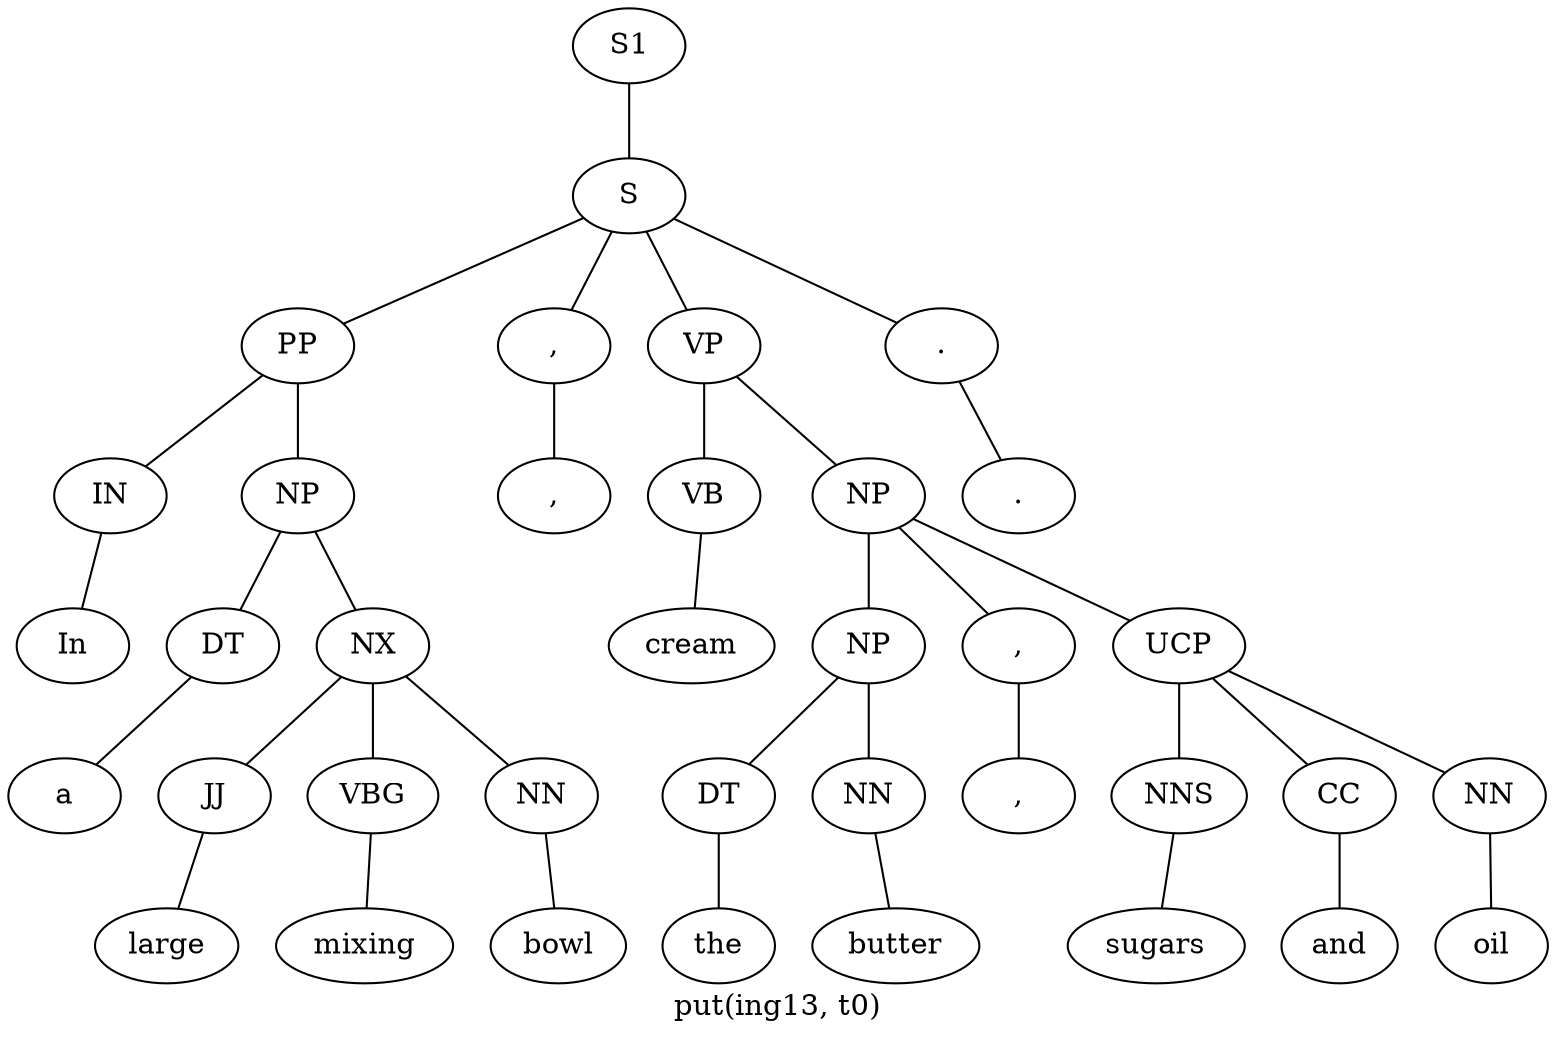 graph SyntaxGraph {
	label = "put(ing13, t0)";
	Node0 [label="S1"];
	Node1 [label="S"];
	Node2 [label="PP"];
	Node3 [label="IN"];
	Node4 [label="In"];
	Node5 [label="NP"];
	Node6 [label="DT"];
	Node7 [label="a"];
	Node8 [label="NX"];
	Node9 [label="JJ"];
	Node10 [label="large"];
	Node11 [label="VBG"];
	Node12 [label="mixing"];
	Node13 [label="NN"];
	Node14 [label="bowl"];
	Node15 [label=","];
	Node16 [label=","];
	Node17 [label="VP"];
	Node18 [label="VB"];
	Node19 [label="cream"];
	Node20 [label="NP"];
	Node21 [label="NP"];
	Node22 [label="DT"];
	Node23 [label="the"];
	Node24 [label="NN"];
	Node25 [label="butter"];
	Node26 [label=","];
	Node27 [label=","];
	Node28 [label="UCP"];
	Node29 [label="NNS"];
	Node30 [label="sugars"];
	Node31 [label="CC"];
	Node32 [label="and"];
	Node33 [label="NN"];
	Node34 [label="oil"];
	Node35 [label="."];
	Node36 [label="."];

	Node0 -- Node1;
	Node1 -- Node2;
	Node1 -- Node15;
	Node1 -- Node17;
	Node1 -- Node35;
	Node2 -- Node3;
	Node2 -- Node5;
	Node3 -- Node4;
	Node5 -- Node6;
	Node5 -- Node8;
	Node6 -- Node7;
	Node8 -- Node9;
	Node8 -- Node11;
	Node8 -- Node13;
	Node9 -- Node10;
	Node11 -- Node12;
	Node13 -- Node14;
	Node15 -- Node16;
	Node17 -- Node18;
	Node17 -- Node20;
	Node18 -- Node19;
	Node20 -- Node21;
	Node20 -- Node26;
	Node20 -- Node28;
	Node21 -- Node22;
	Node21 -- Node24;
	Node22 -- Node23;
	Node24 -- Node25;
	Node26 -- Node27;
	Node28 -- Node29;
	Node28 -- Node31;
	Node28 -- Node33;
	Node29 -- Node30;
	Node31 -- Node32;
	Node33 -- Node34;
	Node35 -- Node36;
}